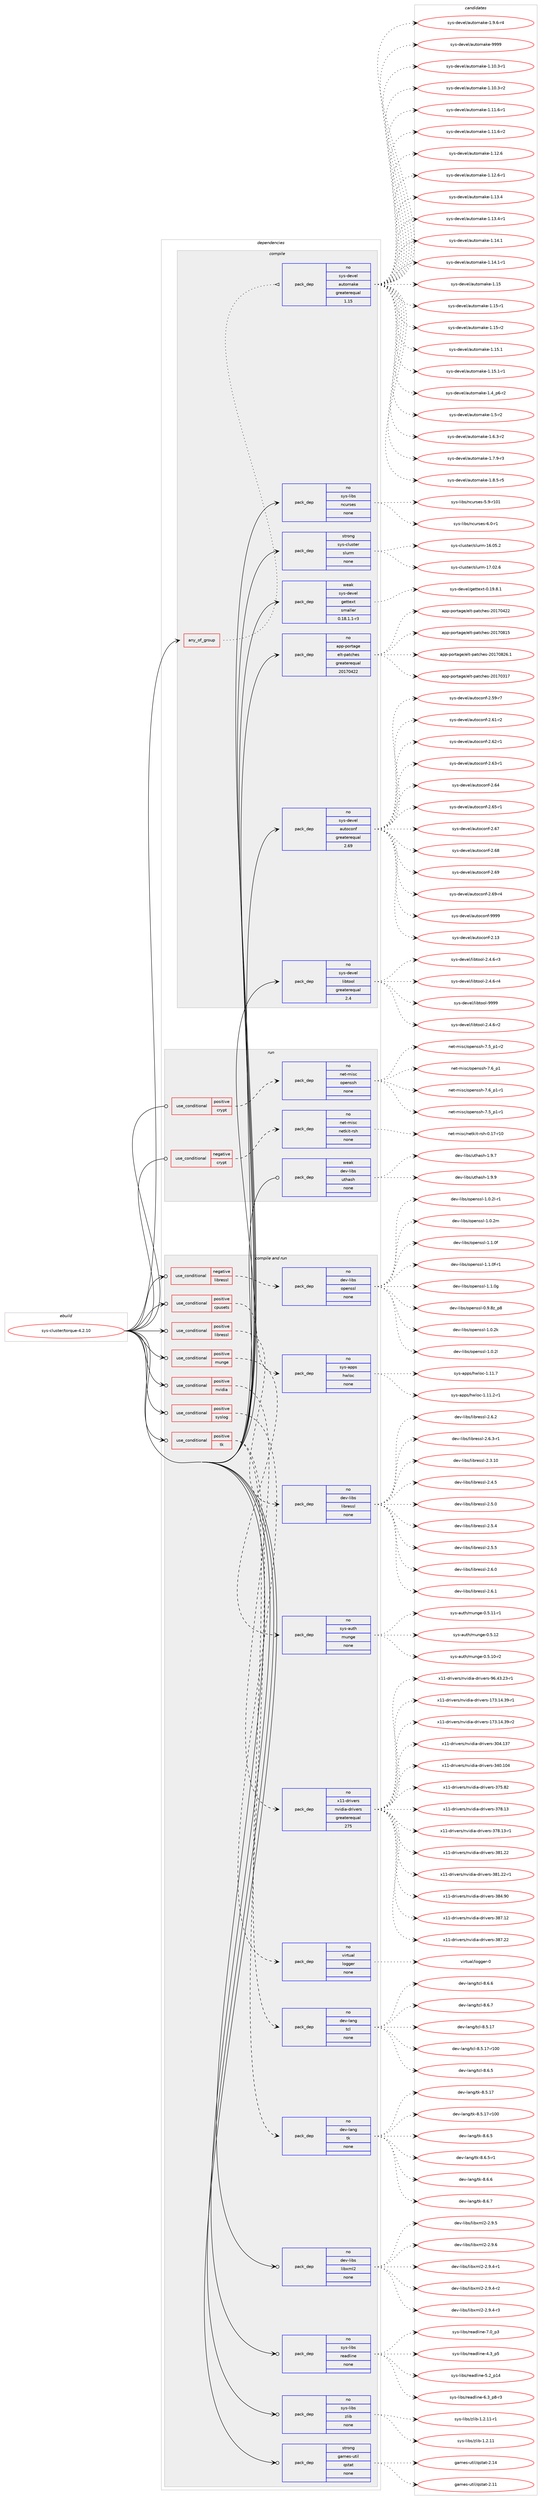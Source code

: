 digraph prolog {

# *************
# Graph options
# *************

newrank=true;
concentrate=true;
compound=true;
graph [rankdir=LR,fontname=Helvetica,fontsize=10,ranksep=1.5];#, ranksep=2.5, nodesep=0.2];
edge  [arrowhead=vee];
node  [fontname=Helvetica,fontsize=10];

# **********
# The ebuild
# **********

subgraph cluster_leftcol {
color=gray;
rank=same;
label=<<i>ebuild</i>>;
id [label="sys-cluster/torque-4.2.10", color=red, width=4, href="../sys-cluster/torque-4.2.10.svg"];
}

# ****************
# The dependencies
# ****************

subgraph cluster_midcol {
color=gray;
label=<<i>dependencies</i>>;
subgraph cluster_compile {
fillcolor="#eeeeee";
style=filled;
label=<<i>compile</i>>;
subgraph any8139 {
dependency482731 [label=<<TABLE BORDER="0" CELLBORDER="1" CELLSPACING="0" CELLPADDING="4"><TR><TD CELLPADDING="10">any_of_group</TD></TR></TABLE>>, shape=none, color=red];subgraph pack358563 {
dependency482732 [label=<<TABLE BORDER="0" CELLBORDER="1" CELLSPACING="0" CELLPADDING="4" WIDTH="220"><TR><TD ROWSPAN="6" CELLPADDING="30">pack_dep</TD></TR><TR><TD WIDTH="110">no</TD></TR><TR><TD>sys-devel</TD></TR><TR><TD>automake</TD></TR><TR><TD>greaterequal</TD></TR><TR><TD>1.15</TD></TR></TABLE>>, shape=none, color=blue];
}
dependency482731:e -> dependency482732:w [weight=20,style="dotted",arrowhead="oinv"];
}
id:e -> dependency482731:w [weight=20,style="solid",arrowhead="vee"];
subgraph pack358564 {
dependency482733 [label=<<TABLE BORDER="0" CELLBORDER="1" CELLSPACING="0" CELLPADDING="4" WIDTH="220"><TR><TD ROWSPAN="6" CELLPADDING="30">pack_dep</TD></TR><TR><TD WIDTH="110">no</TD></TR><TR><TD>app-portage</TD></TR><TR><TD>elt-patches</TD></TR><TR><TD>greaterequal</TD></TR><TR><TD>20170422</TD></TR></TABLE>>, shape=none, color=blue];
}
id:e -> dependency482733:w [weight=20,style="solid",arrowhead="vee"];
subgraph pack358565 {
dependency482734 [label=<<TABLE BORDER="0" CELLBORDER="1" CELLSPACING="0" CELLPADDING="4" WIDTH="220"><TR><TD ROWSPAN="6" CELLPADDING="30">pack_dep</TD></TR><TR><TD WIDTH="110">no</TD></TR><TR><TD>sys-devel</TD></TR><TR><TD>autoconf</TD></TR><TR><TD>greaterequal</TD></TR><TR><TD>2.69</TD></TR></TABLE>>, shape=none, color=blue];
}
id:e -> dependency482734:w [weight=20,style="solid",arrowhead="vee"];
subgraph pack358566 {
dependency482735 [label=<<TABLE BORDER="0" CELLBORDER="1" CELLSPACING="0" CELLPADDING="4" WIDTH="220"><TR><TD ROWSPAN="6" CELLPADDING="30">pack_dep</TD></TR><TR><TD WIDTH="110">no</TD></TR><TR><TD>sys-devel</TD></TR><TR><TD>libtool</TD></TR><TR><TD>greaterequal</TD></TR><TR><TD>2.4</TD></TR></TABLE>>, shape=none, color=blue];
}
id:e -> dependency482735:w [weight=20,style="solid",arrowhead="vee"];
subgraph pack358567 {
dependency482736 [label=<<TABLE BORDER="0" CELLBORDER="1" CELLSPACING="0" CELLPADDING="4" WIDTH="220"><TR><TD ROWSPAN="6" CELLPADDING="30">pack_dep</TD></TR><TR><TD WIDTH="110">no</TD></TR><TR><TD>sys-libs</TD></TR><TR><TD>ncurses</TD></TR><TR><TD>none</TD></TR><TR><TD></TD></TR></TABLE>>, shape=none, color=blue];
}
id:e -> dependency482736:w [weight=20,style="solid",arrowhead="vee"];
subgraph pack358568 {
dependency482737 [label=<<TABLE BORDER="0" CELLBORDER="1" CELLSPACING="0" CELLPADDING="4" WIDTH="220"><TR><TD ROWSPAN="6" CELLPADDING="30">pack_dep</TD></TR><TR><TD WIDTH="110">strong</TD></TR><TR><TD>sys-cluster</TD></TR><TR><TD>slurm</TD></TR><TR><TD>none</TD></TR><TR><TD></TD></TR></TABLE>>, shape=none, color=blue];
}
id:e -> dependency482737:w [weight=20,style="solid",arrowhead="vee"];
subgraph pack358569 {
dependency482738 [label=<<TABLE BORDER="0" CELLBORDER="1" CELLSPACING="0" CELLPADDING="4" WIDTH="220"><TR><TD ROWSPAN="6" CELLPADDING="30">pack_dep</TD></TR><TR><TD WIDTH="110">weak</TD></TR><TR><TD>sys-devel</TD></TR><TR><TD>gettext</TD></TR><TR><TD>smaller</TD></TR><TR><TD>0.18.1.1-r3</TD></TR></TABLE>>, shape=none, color=blue];
}
id:e -> dependency482738:w [weight=20,style="solid",arrowhead="vee"];
}
subgraph cluster_compileandrun {
fillcolor="#eeeeee";
style=filled;
label=<<i>compile and run</i>>;
subgraph cond115745 {
dependency482739 [label=<<TABLE BORDER="0" CELLBORDER="1" CELLSPACING="0" CELLPADDING="4"><TR><TD ROWSPAN="3" CELLPADDING="10">use_conditional</TD></TR><TR><TD>negative</TD></TR><TR><TD>libressl</TD></TR></TABLE>>, shape=none, color=red];
subgraph pack358570 {
dependency482740 [label=<<TABLE BORDER="0" CELLBORDER="1" CELLSPACING="0" CELLPADDING="4" WIDTH="220"><TR><TD ROWSPAN="6" CELLPADDING="30">pack_dep</TD></TR><TR><TD WIDTH="110">no</TD></TR><TR><TD>dev-libs</TD></TR><TR><TD>openssl</TD></TR><TR><TD>none</TD></TR><TR><TD></TD></TR></TABLE>>, shape=none, color=blue];
}
dependency482739:e -> dependency482740:w [weight=20,style="dashed",arrowhead="vee"];
}
id:e -> dependency482739:w [weight=20,style="solid",arrowhead="odotvee"];
subgraph cond115746 {
dependency482741 [label=<<TABLE BORDER="0" CELLBORDER="1" CELLSPACING="0" CELLPADDING="4"><TR><TD ROWSPAN="3" CELLPADDING="10">use_conditional</TD></TR><TR><TD>positive</TD></TR><TR><TD>cpusets</TD></TR></TABLE>>, shape=none, color=red];
subgraph pack358571 {
dependency482742 [label=<<TABLE BORDER="0" CELLBORDER="1" CELLSPACING="0" CELLPADDING="4" WIDTH="220"><TR><TD ROWSPAN="6" CELLPADDING="30">pack_dep</TD></TR><TR><TD WIDTH="110">no</TD></TR><TR><TD>sys-apps</TD></TR><TR><TD>hwloc</TD></TR><TR><TD>none</TD></TR><TR><TD></TD></TR></TABLE>>, shape=none, color=blue];
}
dependency482741:e -> dependency482742:w [weight=20,style="dashed",arrowhead="vee"];
}
id:e -> dependency482741:w [weight=20,style="solid",arrowhead="odotvee"];
subgraph cond115747 {
dependency482743 [label=<<TABLE BORDER="0" CELLBORDER="1" CELLSPACING="0" CELLPADDING="4"><TR><TD ROWSPAN="3" CELLPADDING="10">use_conditional</TD></TR><TR><TD>positive</TD></TR><TR><TD>libressl</TD></TR></TABLE>>, shape=none, color=red];
subgraph pack358572 {
dependency482744 [label=<<TABLE BORDER="0" CELLBORDER="1" CELLSPACING="0" CELLPADDING="4" WIDTH="220"><TR><TD ROWSPAN="6" CELLPADDING="30">pack_dep</TD></TR><TR><TD WIDTH="110">no</TD></TR><TR><TD>dev-libs</TD></TR><TR><TD>libressl</TD></TR><TR><TD>none</TD></TR><TR><TD></TD></TR></TABLE>>, shape=none, color=blue];
}
dependency482743:e -> dependency482744:w [weight=20,style="dashed",arrowhead="vee"];
}
id:e -> dependency482743:w [weight=20,style="solid",arrowhead="odotvee"];
subgraph cond115748 {
dependency482745 [label=<<TABLE BORDER="0" CELLBORDER="1" CELLSPACING="0" CELLPADDING="4"><TR><TD ROWSPAN="3" CELLPADDING="10">use_conditional</TD></TR><TR><TD>positive</TD></TR><TR><TD>munge</TD></TR></TABLE>>, shape=none, color=red];
subgraph pack358573 {
dependency482746 [label=<<TABLE BORDER="0" CELLBORDER="1" CELLSPACING="0" CELLPADDING="4" WIDTH="220"><TR><TD ROWSPAN="6" CELLPADDING="30">pack_dep</TD></TR><TR><TD WIDTH="110">no</TD></TR><TR><TD>sys-auth</TD></TR><TR><TD>munge</TD></TR><TR><TD>none</TD></TR><TR><TD></TD></TR></TABLE>>, shape=none, color=blue];
}
dependency482745:e -> dependency482746:w [weight=20,style="dashed",arrowhead="vee"];
}
id:e -> dependency482745:w [weight=20,style="solid",arrowhead="odotvee"];
subgraph cond115749 {
dependency482747 [label=<<TABLE BORDER="0" CELLBORDER="1" CELLSPACING="0" CELLPADDING="4"><TR><TD ROWSPAN="3" CELLPADDING="10">use_conditional</TD></TR><TR><TD>positive</TD></TR><TR><TD>nvidia</TD></TR></TABLE>>, shape=none, color=red];
subgraph pack358574 {
dependency482748 [label=<<TABLE BORDER="0" CELLBORDER="1" CELLSPACING="0" CELLPADDING="4" WIDTH="220"><TR><TD ROWSPAN="6" CELLPADDING="30">pack_dep</TD></TR><TR><TD WIDTH="110">no</TD></TR><TR><TD>x11-drivers</TD></TR><TR><TD>nvidia-drivers</TD></TR><TR><TD>greaterequal</TD></TR><TR><TD>275</TD></TR></TABLE>>, shape=none, color=blue];
}
dependency482747:e -> dependency482748:w [weight=20,style="dashed",arrowhead="vee"];
}
id:e -> dependency482747:w [weight=20,style="solid",arrowhead="odotvee"];
subgraph cond115750 {
dependency482749 [label=<<TABLE BORDER="0" CELLBORDER="1" CELLSPACING="0" CELLPADDING="4"><TR><TD ROWSPAN="3" CELLPADDING="10">use_conditional</TD></TR><TR><TD>positive</TD></TR><TR><TD>syslog</TD></TR></TABLE>>, shape=none, color=red];
subgraph pack358575 {
dependency482750 [label=<<TABLE BORDER="0" CELLBORDER="1" CELLSPACING="0" CELLPADDING="4" WIDTH="220"><TR><TD ROWSPAN="6" CELLPADDING="30">pack_dep</TD></TR><TR><TD WIDTH="110">no</TD></TR><TR><TD>virtual</TD></TR><TR><TD>logger</TD></TR><TR><TD>none</TD></TR><TR><TD></TD></TR></TABLE>>, shape=none, color=blue];
}
dependency482749:e -> dependency482750:w [weight=20,style="dashed",arrowhead="vee"];
}
id:e -> dependency482749:w [weight=20,style="solid",arrowhead="odotvee"];
subgraph cond115751 {
dependency482751 [label=<<TABLE BORDER="0" CELLBORDER="1" CELLSPACING="0" CELLPADDING="4"><TR><TD ROWSPAN="3" CELLPADDING="10">use_conditional</TD></TR><TR><TD>positive</TD></TR><TR><TD>tk</TD></TR></TABLE>>, shape=none, color=red];
subgraph pack358576 {
dependency482752 [label=<<TABLE BORDER="0" CELLBORDER="1" CELLSPACING="0" CELLPADDING="4" WIDTH="220"><TR><TD ROWSPAN="6" CELLPADDING="30">pack_dep</TD></TR><TR><TD WIDTH="110">no</TD></TR><TR><TD>dev-lang</TD></TR><TR><TD>tk</TD></TR><TR><TD>none</TD></TR><TR><TD></TD></TR></TABLE>>, shape=none, color=blue];
}
dependency482751:e -> dependency482752:w [weight=20,style="dashed",arrowhead="vee"];
subgraph pack358577 {
dependency482753 [label=<<TABLE BORDER="0" CELLBORDER="1" CELLSPACING="0" CELLPADDING="4" WIDTH="220"><TR><TD ROWSPAN="6" CELLPADDING="30">pack_dep</TD></TR><TR><TD WIDTH="110">no</TD></TR><TR><TD>dev-lang</TD></TR><TR><TD>tcl</TD></TR><TR><TD>none</TD></TR><TR><TD></TD></TR></TABLE>>, shape=none, color=blue];
}
dependency482751:e -> dependency482753:w [weight=20,style="dashed",arrowhead="vee"];
}
id:e -> dependency482751:w [weight=20,style="solid",arrowhead="odotvee"];
subgraph pack358578 {
dependency482754 [label=<<TABLE BORDER="0" CELLBORDER="1" CELLSPACING="0" CELLPADDING="4" WIDTH="220"><TR><TD ROWSPAN="6" CELLPADDING="30">pack_dep</TD></TR><TR><TD WIDTH="110">no</TD></TR><TR><TD>dev-libs</TD></TR><TR><TD>libxml2</TD></TR><TR><TD>none</TD></TR><TR><TD></TD></TR></TABLE>>, shape=none, color=blue];
}
id:e -> dependency482754:w [weight=20,style="solid",arrowhead="odotvee"];
subgraph pack358579 {
dependency482755 [label=<<TABLE BORDER="0" CELLBORDER="1" CELLSPACING="0" CELLPADDING="4" WIDTH="220"><TR><TD ROWSPAN="6" CELLPADDING="30">pack_dep</TD></TR><TR><TD WIDTH="110">no</TD></TR><TR><TD>sys-libs</TD></TR><TR><TD>readline</TD></TR><TR><TD>none</TD></TR><TR><TD></TD></TR></TABLE>>, shape=none, color=blue];
}
id:e -> dependency482755:w [weight=20,style="solid",arrowhead="odotvee"];
subgraph pack358580 {
dependency482756 [label=<<TABLE BORDER="0" CELLBORDER="1" CELLSPACING="0" CELLPADDING="4" WIDTH="220"><TR><TD ROWSPAN="6" CELLPADDING="30">pack_dep</TD></TR><TR><TD WIDTH="110">no</TD></TR><TR><TD>sys-libs</TD></TR><TR><TD>zlib</TD></TR><TR><TD>none</TD></TR><TR><TD></TD></TR></TABLE>>, shape=none, color=blue];
}
id:e -> dependency482756:w [weight=20,style="solid",arrowhead="odotvee"];
subgraph pack358581 {
dependency482757 [label=<<TABLE BORDER="0" CELLBORDER="1" CELLSPACING="0" CELLPADDING="4" WIDTH="220"><TR><TD ROWSPAN="6" CELLPADDING="30">pack_dep</TD></TR><TR><TD WIDTH="110">strong</TD></TR><TR><TD>games-util</TD></TR><TR><TD>qstat</TD></TR><TR><TD>none</TD></TR><TR><TD></TD></TR></TABLE>>, shape=none, color=blue];
}
id:e -> dependency482757:w [weight=20,style="solid",arrowhead="odotvee"];
}
subgraph cluster_run {
fillcolor="#eeeeee";
style=filled;
label=<<i>run</i>>;
subgraph cond115752 {
dependency482758 [label=<<TABLE BORDER="0" CELLBORDER="1" CELLSPACING="0" CELLPADDING="4"><TR><TD ROWSPAN="3" CELLPADDING="10">use_conditional</TD></TR><TR><TD>negative</TD></TR><TR><TD>crypt</TD></TR></TABLE>>, shape=none, color=red];
subgraph pack358582 {
dependency482759 [label=<<TABLE BORDER="0" CELLBORDER="1" CELLSPACING="0" CELLPADDING="4" WIDTH="220"><TR><TD ROWSPAN="6" CELLPADDING="30">pack_dep</TD></TR><TR><TD WIDTH="110">no</TD></TR><TR><TD>net-misc</TD></TR><TR><TD>netkit-rsh</TD></TR><TR><TD>none</TD></TR><TR><TD></TD></TR></TABLE>>, shape=none, color=blue];
}
dependency482758:e -> dependency482759:w [weight=20,style="dashed",arrowhead="vee"];
}
id:e -> dependency482758:w [weight=20,style="solid",arrowhead="odot"];
subgraph cond115753 {
dependency482760 [label=<<TABLE BORDER="0" CELLBORDER="1" CELLSPACING="0" CELLPADDING="4"><TR><TD ROWSPAN="3" CELLPADDING="10">use_conditional</TD></TR><TR><TD>positive</TD></TR><TR><TD>crypt</TD></TR></TABLE>>, shape=none, color=red];
subgraph pack358583 {
dependency482761 [label=<<TABLE BORDER="0" CELLBORDER="1" CELLSPACING="0" CELLPADDING="4" WIDTH="220"><TR><TD ROWSPAN="6" CELLPADDING="30">pack_dep</TD></TR><TR><TD WIDTH="110">no</TD></TR><TR><TD>net-misc</TD></TR><TR><TD>openssh</TD></TR><TR><TD>none</TD></TR><TR><TD></TD></TR></TABLE>>, shape=none, color=blue];
}
dependency482760:e -> dependency482761:w [weight=20,style="dashed",arrowhead="vee"];
}
id:e -> dependency482760:w [weight=20,style="solid",arrowhead="odot"];
subgraph pack358584 {
dependency482762 [label=<<TABLE BORDER="0" CELLBORDER="1" CELLSPACING="0" CELLPADDING="4" WIDTH="220"><TR><TD ROWSPAN="6" CELLPADDING="30">pack_dep</TD></TR><TR><TD WIDTH="110">weak</TD></TR><TR><TD>dev-libs</TD></TR><TR><TD>uthash</TD></TR><TR><TD>none</TD></TR><TR><TD></TD></TR></TABLE>>, shape=none, color=blue];
}
id:e -> dependency482762:w [weight=20,style="solid",arrowhead="odot"];
}
}

# **************
# The candidates
# **************

subgraph cluster_choices {
rank=same;
color=gray;
label=<<i>candidates</i>>;

subgraph choice358563 {
color=black;
nodesep=1;
choice11512111545100101118101108479711711611110997107101454946494846514511449 [label="sys-devel/automake-1.10.3-r1", color=red, width=4,href="../sys-devel/automake-1.10.3-r1.svg"];
choice11512111545100101118101108479711711611110997107101454946494846514511450 [label="sys-devel/automake-1.10.3-r2", color=red, width=4,href="../sys-devel/automake-1.10.3-r2.svg"];
choice11512111545100101118101108479711711611110997107101454946494946544511449 [label="sys-devel/automake-1.11.6-r1", color=red, width=4,href="../sys-devel/automake-1.11.6-r1.svg"];
choice11512111545100101118101108479711711611110997107101454946494946544511450 [label="sys-devel/automake-1.11.6-r2", color=red, width=4,href="../sys-devel/automake-1.11.6-r2.svg"];
choice1151211154510010111810110847971171161111099710710145494649504654 [label="sys-devel/automake-1.12.6", color=red, width=4,href="../sys-devel/automake-1.12.6.svg"];
choice11512111545100101118101108479711711611110997107101454946495046544511449 [label="sys-devel/automake-1.12.6-r1", color=red, width=4,href="../sys-devel/automake-1.12.6-r1.svg"];
choice1151211154510010111810110847971171161111099710710145494649514652 [label="sys-devel/automake-1.13.4", color=red, width=4,href="../sys-devel/automake-1.13.4.svg"];
choice11512111545100101118101108479711711611110997107101454946495146524511449 [label="sys-devel/automake-1.13.4-r1", color=red, width=4,href="../sys-devel/automake-1.13.4-r1.svg"];
choice1151211154510010111810110847971171161111099710710145494649524649 [label="sys-devel/automake-1.14.1", color=red, width=4,href="../sys-devel/automake-1.14.1.svg"];
choice11512111545100101118101108479711711611110997107101454946495246494511449 [label="sys-devel/automake-1.14.1-r1", color=red, width=4,href="../sys-devel/automake-1.14.1-r1.svg"];
choice115121115451001011181011084797117116111109971071014549464953 [label="sys-devel/automake-1.15", color=red, width=4,href="../sys-devel/automake-1.15.svg"];
choice1151211154510010111810110847971171161111099710710145494649534511449 [label="sys-devel/automake-1.15-r1", color=red, width=4,href="../sys-devel/automake-1.15-r1.svg"];
choice1151211154510010111810110847971171161111099710710145494649534511450 [label="sys-devel/automake-1.15-r2", color=red, width=4,href="../sys-devel/automake-1.15-r2.svg"];
choice1151211154510010111810110847971171161111099710710145494649534649 [label="sys-devel/automake-1.15.1", color=red, width=4,href="../sys-devel/automake-1.15.1.svg"];
choice11512111545100101118101108479711711611110997107101454946495346494511449 [label="sys-devel/automake-1.15.1-r1", color=red, width=4,href="../sys-devel/automake-1.15.1-r1.svg"];
choice115121115451001011181011084797117116111109971071014549465295112544511450 [label="sys-devel/automake-1.4_p6-r2", color=red, width=4,href="../sys-devel/automake-1.4_p6-r2.svg"];
choice11512111545100101118101108479711711611110997107101454946534511450 [label="sys-devel/automake-1.5-r2", color=red, width=4,href="../sys-devel/automake-1.5-r2.svg"];
choice115121115451001011181011084797117116111109971071014549465446514511450 [label="sys-devel/automake-1.6.3-r2", color=red, width=4,href="../sys-devel/automake-1.6.3-r2.svg"];
choice115121115451001011181011084797117116111109971071014549465546574511451 [label="sys-devel/automake-1.7.9-r3", color=red, width=4,href="../sys-devel/automake-1.7.9-r3.svg"];
choice115121115451001011181011084797117116111109971071014549465646534511453 [label="sys-devel/automake-1.8.5-r5", color=red, width=4,href="../sys-devel/automake-1.8.5-r5.svg"];
choice115121115451001011181011084797117116111109971071014549465746544511452 [label="sys-devel/automake-1.9.6-r4", color=red, width=4,href="../sys-devel/automake-1.9.6-r4.svg"];
choice115121115451001011181011084797117116111109971071014557575757 [label="sys-devel/automake-9999", color=red, width=4,href="../sys-devel/automake-9999.svg"];
dependency482732:e -> choice11512111545100101118101108479711711611110997107101454946494846514511449:w [style=dotted,weight="100"];
dependency482732:e -> choice11512111545100101118101108479711711611110997107101454946494846514511450:w [style=dotted,weight="100"];
dependency482732:e -> choice11512111545100101118101108479711711611110997107101454946494946544511449:w [style=dotted,weight="100"];
dependency482732:e -> choice11512111545100101118101108479711711611110997107101454946494946544511450:w [style=dotted,weight="100"];
dependency482732:e -> choice1151211154510010111810110847971171161111099710710145494649504654:w [style=dotted,weight="100"];
dependency482732:e -> choice11512111545100101118101108479711711611110997107101454946495046544511449:w [style=dotted,weight="100"];
dependency482732:e -> choice1151211154510010111810110847971171161111099710710145494649514652:w [style=dotted,weight="100"];
dependency482732:e -> choice11512111545100101118101108479711711611110997107101454946495146524511449:w [style=dotted,weight="100"];
dependency482732:e -> choice1151211154510010111810110847971171161111099710710145494649524649:w [style=dotted,weight="100"];
dependency482732:e -> choice11512111545100101118101108479711711611110997107101454946495246494511449:w [style=dotted,weight="100"];
dependency482732:e -> choice115121115451001011181011084797117116111109971071014549464953:w [style=dotted,weight="100"];
dependency482732:e -> choice1151211154510010111810110847971171161111099710710145494649534511449:w [style=dotted,weight="100"];
dependency482732:e -> choice1151211154510010111810110847971171161111099710710145494649534511450:w [style=dotted,weight="100"];
dependency482732:e -> choice1151211154510010111810110847971171161111099710710145494649534649:w [style=dotted,weight="100"];
dependency482732:e -> choice11512111545100101118101108479711711611110997107101454946495346494511449:w [style=dotted,weight="100"];
dependency482732:e -> choice115121115451001011181011084797117116111109971071014549465295112544511450:w [style=dotted,weight="100"];
dependency482732:e -> choice11512111545100101118101108479711711611110997107101454946534511450:w [style=dotted,weight="100"];
dependency482732:e -> choice115121115451001011181011084797117116111109971071014549465446514511450:w [style=dotted,weight="100"];
dependency482732:e -> choice115121115451001011181011084797117116111109971071014549465546574511451:w [style=dotted,weight="100"];
dependency482732:e -> choice115121115451001011181011084797117116111109971071014549465646534511453:w [style=dotted,weight="100"];
dependency482732:e -> choice115121115451001011181011084797117116111109971071014549465746544511452:w [style=dotted,weight="100"];
dependency482732:e -> choice115121115451001011181011084797117116111109971071014557575757:w [style=dotted,weight="100"];
}
subgraph choice358564 {
color=black;
nodesep=1;
choice97112112451121111141169710310147101108116451129711699104101115455048495548514955 [label="app-portage/elt-patches-20170317", color=red, width=4,href="../app-portage/elt-patches-20170317.svg"];
choice97112112451121111141169710310147101108116451129711699104101115455048495548525050 [label="app-portage/elt-patches-20170422", color=red, width=4,href="../app-portage/elt-patches-20170422.svg"];
choice97112112451121111141169710310147101108116451129711699104101115455048495548564953 [label="app-portage/elt-patches-20170815", color=red, width=4,href="../app-portage/elt-patches-20170815.svg"];
choice971121124511211111411697103101471011081164511297116991041011154550484955485650544649 [label="app-portage/elt-patches-20170826.1", color=red, width=4,href="../app-portage/elt-patches-20170826.1.svg"];
dependency482733:e -> choice97112112451121111141169710310147101108116451129711699104101115455048495548514955:w [style=dotted,weight="100"];
dependency482733:e -> choice97112112451121111141169710310147101108116451129711699104101115455048495548525050:w [style=dotted,weight="100"];
dependency482733:e -> choice97112112451121111141169710310147101108116451129711699104101115455048495548564953:w [style=dotted,weight="100"];
dependency482733:e -> choice971121124511211111411697103101471011081164511297116991041011154550484955485650544649:w [style=dotted,weight="100"];
}
subgraph choice358565 {
color=black;
nodesep=1;
choice115121115451001011181011084797117116111991111101024550464951 [label="sys-devel/autoconf-2.13", color=red, width=4,href="../sys-devel/autoconf-2.13.svg"];
choice1151211154510010111810110847971171161119911111010245504653574511455 [label="sys-devel/autoconf-2.59-r7", color=red, width=4,href="../sys-devel/autoconf-2.59-r7.svg"];
choice1151211154510010111810110847971171161119911111010245504654494511450 [label="sys-devel/autoconf-2.61-r2", color=red, width=4,href="../sys-devel/autoconf-2.61-r2.svg"];
choice1151211154510010111810110847971171161119911111010245504654504511449 [label="sys-devel/autoconf-2.62-r1", color=red, width=4,href="../sys-devel/autoconf-2.62-r1.svg"];
choice1151211154510010111810110847971171161119911111010245504654514511449 [label="sys-devel/autoconf-2.63-r1", color=red, width=4,href="../sys-devel/autoconf-2.63-r1.svg"];
choice115121115451001011181011084797117116111991111101024550465452 [label="sys-devel/autoconf-2.64", color=red, width=4,href="../sys-devel/autoconf-2.64.svg"];
choice1151211154510010111810110847971171161119911111010245504654534511449 [label="sys-devel/autoconf-2.65-r1", color=red, width=4,href="../sys-devel/autoconf-2.65-r1.svg"];
choice115121115451001011181011084797117116111991111101024550465455 [label="sys-devel/autoconf-2.67", color=red, width=4,href="../sys-devel/autoconf-2.67.svg"];
choice115121115451001011181011084797117116111991111101024550465456 [label="sys-devel/autoconf-2.68", color=red, width=4,href="../sys-devel/autoconf-2.68.svg"];
choice115121115451001011181011084797117116111991111101024550465457 [label="sys-devel/autoconf-2.69", color=red, width=4,href="../sys-devel/autoconf-2.69.svg"];
choice1151211154510010111810110847971171161119911111010245504654574511452 [label="sys-devel/autoconf-2.69-r4", color=red, width=4,href="../sys-devel/autoconf-2.69-r4.svg"];
choice115121115451001011181011084797117116111991111101024557575757 [label="sys-devel/autoconf-9999", color=red, width=4,href="../sys-devel/autoconf-9999.svg"];
dependency482734:e -> choice115121115451001011181011084797117116111991111101024550464951:w [style=dotted,weight="100"];
dependency482734:e -> choice1151211154510010111810110847971171161119911111010245504653574511455:w [style=dotted,weight="100"];
dependency482734:e -> choice1151211154510010111810110847971171161119911111010245504654494511450:w [style=dotted,weight="100"];
dependency482734:e -> choice1151211154510010111810110847971171161119911111010245504654504511449:w [style=dotted,weight="100"];
dependency482734:e -> choice1151211154510010111810110847971171161119911111010245504654514511449:w [style=dotted,weight="100"];
dependency482734:e -> choice115121115451001011181011084797117116111991111101024550465452:w [style=dotted,weight="100"];
dependency482734:e -> choice1151211154510010111810110847971171161119911111010245504654534511449:w [style=dotted,weight="100"];
dependency482734:e -> choice115121115451001011181011084797117116111991111101024550465455:w [style=dotted,weight="100"];
dependency482734:e -> choice115121115451001011181011084797117116111991111101024550465456:w [style=dotted,weight="100"];
dependency482734:e -> choice115121115451001011181011084797117116111991111101024550465457:w [style=dotted,weight="100"];
dependency482734:e -> choice1151211154510010111810110847971171161119911111010245504654574511452:w [style=dotted,weight="100"];
dependency482734:e -> choice115121115451001011181011084797117116111991111101024557575757:w [style=dotted,weight="100"];
}
subgraph choice358566 {
color=black;
nodesep=1;
choice1151211154510010111810110847108105981161111111084550465246544511450 [label="sys-devel/libtool-2.4.6-r2", color=red, width=4,href="../sys-devel/libtool-2.4.6-r2.svg"];
choice1151211154510010111810110847108105981161111111084550465246544511451 [label="sys-devel/libtool-2.4.6-r3", color=red, width=4,href="../sys-devel/libtool-2.4.6-r3.svg"];
choice1151211154510010111810110847108105981161111111084550465246544511452 [label="sys-devel/libtool-2.4.6-r4", color=red, width=4,href="../sys-devel/libtool-2.4.6-r4.svg"];
choice1151211154510010111810110847108105981161111111084557575757 [label="sys-devel/libtool-9999", color=red, width=4,href="../sys-devel/libtool-9999.svg"];
dependency482735:e -> choice1151211154510010111810110847108105981161111111084550465246544511450:w [style=dotted,weight="100"];
dependency482735:e -> choice1151211154510010111810110847108105981161111111084550465246544511451:w [style=dotted,weight="100"];
dependency482735:e -> choice1151211154510010111810110847108105981161111111084550465246544511452:w [style=dotted,weight="100"];
dependency482735:e -> choice1151211154510010111810110847108105981161111111084557575757:w [style=dotted,weight="100"];
}
subgraph choice358567 {
color=black;
nodesep=1;
choice115121115451081059811547110991171141151011154553465745114494849 [label="sys-libs/ncurses-5.9-r101", color=red, width=4,href="../sys-libs/ncurses-5.9-r101.svg"];
choice11512111545108105981154711099117114115101115455446484511449 [label="sys-libs/ncurses-6.0-r1", color=red, width=4,href="../sys-libs/ncurses-6.0-r1.svg"];
dependency482736:e -> choice115121115451081059811547110991171141151011154553465745114494849:w [style=dotted,weight="100"];
dependency482736:e -> choice11512111545108105981154711099117114115101115455446484511449:w [style=dotted,weight="100"];
}
subgraph choice358568 {
color=black;
nodesep=1;
choice1151211154599108117115116101114471151081171141094549544648534650 [label="sys-cluster/slurm-16.05.2", color=red, width=4,href="../sys-cluster/slurm-16.05.2.svg"];
choice1151211154599108117115116101114471151081171141094549554648504654 [label="sys-cluster/slurm-17.02.6", color=red, width=4,href="../sys-cluster/slurm-17.02.6.svg"];
dependency482737:e -> choice1151211154599108117115116101114471151081171141094549544648534650:w [style=dotted,weight="100"];
dependency482737:e -> choice1151211154599108117115116101114471151081171141094549554648504654:w [style=dotted,weight="100"];
}
subgraph choice358569 {
color=black;
nodesep=1;
choice1151211154510010111810110847103101116116101120116454846495746564649 [label="sys-devel/gettext-0.19.8.1", color=red, width=4,href="../sys-devel/gettext-0.19.8.1.svg"];
dependency482738:e -> choice1151211154510010111810110847103101116116101120116454846495746564649:w [style=dotted,weight="100"];
}
subgraph choice358570 {
color=black;
nodesep=1;
choice1001011184510810598115471111121011101151151084548465746561229511256 [label="dev-libs/openssl-0.9.8z_p8", color=red, width=4,href="../dev-libs/openssl-0.9.8z_p8.svg"];
choice100101118451081059811547111112101110115115108454946484650107 [label="dev-libs/openssl-1.0.2k", color=red, width=4,href="../dev-libs/openssl-1.0.2k.svg"];
choice100101118451081059811547111112101110115115108454946484650108 [label="dev-libs/openssl-1.0.2l", color=red, width=4,href="../dev-libs/openssl-1.0.2l.svg"];
choice1001011184510810598115471111121011101151151084549464846501084511449 [label="dev-libs/openssl-1.0.2l-r1", color=red, width=4,href="../dev-libs/openssl-1.0.2l-r1.svg"];
choice100101118451081059811547111112101110115115108454946484650109 [label="dev-libs/openssl-1.0.2m", color=red, width=4,href="../dev-libs/openssl-1.0.2m.svg"];
choice100101118451081059811547111112101110115115108454946494648102 [label="dev-libs/openssl-1.1.0f", color=red, width=4,href="../dev-libs/openssl-1.1.0f.svg"];
choice1001011184510810598115471111121011101151151084549464946481024511449 [label="dev-libs/openssl-1.1.0f-r1", color=red, width=4,href="../dev-libs/openssl-1.1.0f-r1.svg"];
choice100101118451081059811547111112101110115115108454946494648103 [label="dev-libs/openssl-1.1.0g", color=red, width=4,href="../dev-libs/openssl-1.1.0g.svg"];
dependency482740:e -> choice1001011184510810598115471111121011101151151084548465746561229511256:w [style=dotted,weight="100"];
dependency482740:e -> choice100101118451081059811547111112101110115115108454946484650107:w [style=dotted,weight="100"];
dependency482740:e -> choice100101118451081059811547111112101110115115108454946484650108:w [style=dotted,weight="100"];
dependency482740:e -> choice1001011184510810598115471111121011101151151084549464846501084511449:w [style=dotted,weight="100"];
dependency482740:e -> choice100101118451081059811547111112101110115115108454946484650109:w [style=dotted,weight="100"];
dependency482740:e -> choice100101118451081059811547111112101110115115108454946494648102:w [style=dotted,weight="100"];
dependency482740:e -> choice1001011184510810598115471111121011101151151084549464946481024511449:w [style=dotted,weight="100"];
dependency482740:e -> choice100101118451081059811547111112101110115115108454946494648103:w [style=dotted,weight="100"];
}
subgraph choice358571 {
color=black;
nodesep=1;
choice11512111545971121121154710411910811199454946494946504511449 [label="sys-apps/hwloc-1.11.2-r1", color=red, width=4,href="../sys-apps/hwloc-1.11.2-r1.svg"];
choice1151211154597112112115471041191081119945494649494655 [label="sys-apps/hwloc-1.11.7", color=red, width=4,href="../sys-apps/hwloc-1.11.7.svg"];
dependency482742:e -> choice11512111545971121121154710411910811199454946494946504511449:w [style=dotted,weight="100"];
dependency482742:e -> choice1151211154597112112115471041191081119945494649494655:w [style=dotted,weight="100"];
}
subgraph choice358572 {
color=black;
nodesep=1;
choice1001011184510810598115471081059811410111511510845504651464948 [label="dev-libs/libressl-2.3.10", color=red, width=4,href="../dev-libs/libressl-2.3.10.svg"];
choice10010111845108105981154710810598114101115115108455046524653 [label="dev-libs/libressl-2.4.5", color=red, width=4,href="../dev-libs/libressl-2.4.5.svg"];
choice10010111845108105981154710810598114101115115108455046534648 [label="dev-libs/libressl-2.5.0", color=red, width=4,href="../dev-libs/libressl-2.5.0.svg"];
choice10010111845108105981154710810598114101115115108455046534652 [label="dev-libs/libressl-2.5.4", color=red, width=4,href="../dev-libs/libressl-2.5.4.svg"];
choice10010111845108105981154710810598114101115115108455046534653 [label="dev-libs/libressl-2.5.5", color=red, width=4,href="../dev-libs/libressl-2.5.5.svg"];
choice10010111845108105981154710810598114101115115108455046544648 [label="dev-libs/libressl-2.6.0", color=red, width=4,href="../dev-libs/libressl-2.6.0.svg"];
choice10010111845108105981154710810598114101115115108455046544649 [label="dev-libs/libressl-2.6.1", color=red, width=4,href="../dev-libs/libressl-2.6.1.svg"];
choice10010111845108105981154710810598114101115115108455046544650 [label="dev-libs/libressl-2.6.2", color=red, width=4,href="../dev-libs/libressl-2.6.2.svg"];
choice100101118451081059811547108105981141011151151084550465446514511449 [label="dev-libs/libressl-2.6.3-r1", color=red, width=4,href="../dev-libs/libressl-2.6.3-r1.svg"];
dependency482744:e -> choice1001011184510810598115471081059811410111511510845504651464948:w [style=dotted,weight="100"];
dependency482744:e -> choice10010111845108105981154710810598114101115115108455046524653:w [style=dotted,weight="100"];
dependency482744:e -> choice10010111845108105981154710810598114101115115108455046534648:w [style=dotted,weight="100"];
dependency482744:e -> choice10010111845108105981154710810598114101115115108455046534652:w [style=dotted,weight="100"];
dependency482744:e -> choice10010111845108105981154710810598114101115115108455046534653:w [style=dotted,weight="100"];
dependency482744:e -> choice10010111845108105981154710810598114101115115108455046544648:w [style=dotted,weight="100"];
dependency482744:e -> choice10010111845108105981154710810598114101115115108455046544649:w [style=dotted,weight="100"];
dependency482744:e -> choice10010111845108105981154710810598114101115115108455046544650:w [style=dotted,weight="100"];
dependency482744:e -> choice100101118451081059811547108105981141011151151084550465446514511449:w [style=dotted,weight="100"];
}
subgraph choice358573 {
color=black;
nodesep=1;
choice115121115459711711610447109117110103101454846534649484511450 [label="sys-auth/munge-0.5.10-r2", color=red, width=4,href="../sys-auth/munge-0.5.10-r2.svg"];
choice115121115459711711610447109117110103101454846534649494511449 [label="sys-auth/munge-0.5.11-r1", color=red, width=4,href="../sys-auth/munge-0.5.11-r1.svg"];
choice11512111545971171161044710911711010310145484653464950 [label="sys-auth/munge-0.5.12", color=red, width=4,href="../sys-auth/munge-0.5.12.svg"];
dependency482746:e -> choice115121115459711711610447109117110103101454846534649484511450:w [style=dotted,weight="100"];
dependency482746:e -> choice115121115459711711610447109117110103101454846534649494511449:w [style=dotted,weight="100"];
dependency482746:e -> choice11512111545971171161044710911711010310145484653464950:w [style=dotted,weight="100"];
}
subgraph choice358574 {
color=black;
nodesep=1;
choice120494945100114105118101114115471101181051001059745100114105118101114115454955514649524651574511449 [label="x11-drivers/nvidia-drivers-173.14.39-r1", color=red, width=4,href="../x11-drivers/nvidia-drivers-173.14.39-r1.svg"];
choice120494945100114105118101114115471101181051001059745100114105118101114115454955514649524651574511450 [label="x11-drivers/nvidia-drivers-173.14.39-r2", color=red, width=4,href="../x11-drivers/nvidia-drivers-173.14.39-r2.svg"];
choice1204949451001141051181011141154711011810510010597451001141051181011141154551485246495155 [label="x11-drivers/nvidia-drivers-304.137", color=red, width=4,href="../x11-drivers/nvidia-drivers-304.137.svg"];
choice1204949451001141051181011141154711011810510010597451001141051181011141154551524846494852 [label="x11-drivers/nvidia-drivers-340.104", color=red, width=4,href="../x11-drivers/nvidia-drivers-340.104.svg"];
choice12049494510011410511810111411547110118105100105974510011410511810111411545515553465650 [label="x11-drivers/nvidia-drivers-375.82", color=red, width=4,href="../x11-drivers/nvidia-drivers-375.82.svg"];
choice12049494510011410511810111411547110118105100105974510011410511810111411545515556464951 [label="x11-drivers/nvidia-drivers-378.13", color=red, width=4,href="../x11-drivers/nvidia-drivers-378.13.svg"];
choice120494945100114105118101114115471101181051001059745100114105118101114115455155564649514511449 [label="x11-drivers/nvidia-drivers-378.13-r1", color=red, width=4,href="../x11-drivers/nvidia-drivers-378.13-r1.svg"];
choice12049494510011410511810111411547110118105100105974510011410511810111411545515649465050 [label="x11-drivers/nvidia-drivers-381.22", color=red, width=4,href="../x11-drivers/nvidia-drivers-381.22.svg"];
choice120494945100114105118101114115471101181051001059745100114105118101114115455156494650504511449 [label="x11-drivers/nvidia-drivers-381.22-r1", color=red, width=4,href="../x11-drivers/nvidia-drivers-381.22-r1.svg"];
choice12049494510011410511810111411547110118105100105974510011410511810111411545515652465748 [label="x11-drivers/nvidia-drivers-384.90", color=red, width=4,href="../x11-drivers/nvidia-drivers-384.90.svg"];
choice12049494510011410511810111411547110118105100105974510011410511810111411545515655464950 [label="x11-drivers/nvidia-drivers-387.12", color=red, width=4,href="../x11-drivers/nvidia-drivers-387.12.svg"];
choice12049494510011410511810111411547110118105100105974510011410511810111411545515655465050 [label="x11-drivers/nvidia-drivers-387.22", color=red, width=4,href="../x11-drivers/nvidia-drivers-387.22.svg"];
choice1204949451001141051181011141154711011810510010597451001141051181011141154557544652514650514511449 [label="x11-drivers/nvidia-drivers-96.43.23-r1", color=red, width=4,href="../x11-drivers/nvidia-drivers-96.43.23-r1.svg"];
dependency482748:e -> choice120494945100114105118101114115471101181051001059745100114105118101114115454955514649524651574511449:w [style=dotted,weight="100"];
dependency482748:e -> choice120494945100114105118101114115471101181051001059745100114105118101114115454955514649524651574511450:w [style=dotted,weight="100"];
dependency482748:e -> choice1204949451001141051181011141154711011810510010597451001141051181011141154551485246495155:w [style=dotted,weight="100"];
dependency482748:e -> choice1204949451001141051181011141154711011810510010597451001141051181011141154551524846494852:w [style=dotted,weight="100"];
dependency482748:e -> choice12049494510011410511810111411547110118105100105974510011410511810111411545515553465650:w [style=dotted,weight="100"];
dependency482748:e -> choice12049494510011410511810111411547110118105100105974510011410511810111411545515556464951:w [style=dotted,weight="100"];
dependency482748:e -> choice120494945100114105118101114115471101181051001059745100114105118101114115455155564649514511449:w [style=dotted,weight="100"];
dependency482748:e -> choice12049494510011410511810111411547110118105100105974510011410511810111411545515649465050:w [style=dotted,weight="100"];
dependency482748:e -> choice120494945100114105118101114115471101181051001059745100114105118101114115455156494650504511449:w [style=dotted,weight="100"];
dependency482748:e -> choice12049494510011410511810111411547110118105100105974510011410511810111411545515652465748:w [style=dotted,weight="100"];
dependency482748:e -> choice12049494510011410511810111411547110118105100105974510011410511810111411545515655464950:w [style=dotted,weight="100"];
dependency482748:e -> choice12049494510011410511810111411547110118105100105974510011410511810111411545515655465050:w [style=dotted,weight="100"];
dependency482748:e -> choice1204949451001141051181011141154711011810510010597451001141051181011141154557544652514650514511449:w [style=dotted,weight="100"];
}
subgraph choice358575 {
color=black;
nodesep=1;
choice11810511411611797108471081111031031011144548 [label="virtual/logger-0", color=red, width=4,href="../virtual/logger-0.svg"];
dependency482750:e -> choice11810511411611797108471081111031031011144548:w [style=dotted,weight="100"];
}
subgraph choice358576 {
color=black;
nodesep=1;
choice10010111845108971101034711610745564653464955 [label="dev-lang/tk-8.5.17", color=red, width=4,href="../dev-lang/tk-8.5.17.svg"];
choice1001011184510897110103471161074556465346495545114494848 [label="dev-lang/tk-8.5.17-r100", color=red, width=4,href="../dev-lang/tk-8.5.17-r100.svg"];
choice100101118451089711010347116107455646544653 [label="dev-lang/tk-8.6.5", color=red, width=4,href="../dev-lang/tk-8.6.5.svg"];
choice1001011184510897110103471161074556465446534511449 [label="dev-lang/tk-8.6.5-r1", color=red, width=4,href="../dev-lang/tk-8.6.5-r1.svg"];
choice100101118451089711010347116107455646544654 [label="dev-lang/tk-8.6.6", color=red, width=4,href="../dev-lang/tk-8.6.6.svg"];
choice100101118451089711010347116107455646544655 [label="dev-lang/tk-8.6.7", color=red, width=4,href="../dev-lang/tk-8.6.7.svg"];
dependency482752:e -> choice10010111845108971101034711610745564653464955:w [style=dotted,weight="100"];
dependency482752:e -> choice1001011184510897110103471161074556465346495545114494848:w [style=dotted,weight="100"];
dependency482752:e -> choice100101118451089711010347116107455646544653:w [style=dotted,weight="100"];
dependency482752:e -> choice1001011184510897110103471161074556465446534511449:w [style=dotted,weight="100"];
dependency482752:e -> choice100101118451089711010347116107455646544654:w [style=dotted,weight="100"];
dependency482752:e -> choice100101118451089711010347116107455646544655:w [style=dotted,weight="100"];
}
subgraph choice358577 {
color=black;
nodesep=1;
choice1001011184510897110103471169910845564653464955 [label="dev-lang/tcl-8.5.17", color=red, width=4,href="../dev-lang/tcl-8.5.17.svg"];
choice100101118451089711010347116991084556465346495545114494848 [label="dev-lang/tcl-8.5.17-r100", color=red, width=4,href="../dev-lang/tcl-8.5.17-r100.svg"];
choice10010111845108971101034711699108455646544653 [label="dev-lang/tcl-8.6.5", color=red, width=4,href="../dev-lang/tcl-8.6.5.svg"];
choice10010111845108971101034711699108455646544654 [label="dev-lang/tcl-8.6.6", color=red, width=4,href="../dev-lang/tcl-8.6.6.svg"];
choice10010111845108971101034711699108455646544655 [label="dev-lang/tcl-8.6.7", color=red, width=4,href="../dev-lang/tcl-8.6.7.svg"];
dependency482753:e -> choice1001011184510897110103471169910845564653464955:w [style=dotted,weight="100"];
dependency482753:e -> choice100101118451089711010347116991084556465346495545114494848:w [style=dotted,weight="100"];
dependency482753:e -> choice10010111845108971101034711699108455646544653:w [style=dotted,weight="100"];
dependency482753:e -> choice10010111845108971101034711699108455646544654:w [style=dotted,weight="100"];
dependency482753:e -> choice10010111845108971101034711699108455646544655:w [style=dotted,weight="100"];
}
subgraph choice358578 {
color=black;
nodesep=1;
choice10010111845108105981154710810598120109108504550465746524511449 [label="dev-libs/libxml2-2.9.4-r1", color=red, width=4,href="../dev-libs/libxml2-2.9.4-r1.svg"];
choice10010111845108105981154710810598120109108504550465746524511450 [label="dev-libs/libxml2-2.9.4-r2", color=red, width=4,href="../dev-libs/libxml2-2.9.4-r2.svg"];
choice10010111845108105981154710810598120109108504550465746524511451 [label="dev-libs/libxml2-2.9.4-r3", color=red, width=4,href="../dev-libs/libxml2-2.9.4-r3.svg"];
choice1001011184510810598115471081059812010910850455046574653 [label="dev-libs/libxml2-2.9.5", color=red, width=4,href="../dev-libs/libxml2-2.9.5.svg"];
choice1001011184510810598115471081059812010910850455046574654 [label="dev-libs/libxml2-2.9.6", color=red, width=4,href="../dev-libs/libxml2-2.9.6.svg"];
dependency482754:e -> choice10010111845108105981154710810598120109108504550465746524511449:w [style=dotted,weight="100"];
dependency482754:e -> choice10010111845108105981154710810598120109108504550465746524511450:w [style=dotted,weight="100"];
dependency482754:e -> choice10010111845108105981154710810598120109108504550465746524511451:w [style=dotted,weight="100"];
dependency482754:e -> choice1001011184510810598115471081059812010910850455046574653:w [style=dotted,weight="100"];
dependency482754:e -> choice1001011184510810598115471081059812010910850455046574654:w [style=dotted,weight="100"];
}
subgraph choice358579 {
color=black;
nodesep=1;
choice11512111545108105981154711410197100108105110101455246519511253 [label="sys-libs/readline-4.3_p5", color=red, width=4,href="../sys-libs/readline-4.3_p5.svg"];
choice1151211154510810598115471141019710010810511010145534650951124952 [label="sys-libs/readline-5.2_p14", color=red, width=4,href="../sys-libs/readline-5.2_p14.svg"];
choice115121115451081059811547114101971001081051101014554465195112564511451 [label="sys-libs/readline-6.3_p8-r3", color=red, width=4,href="../sys-libs/readline-6.3_p8-r3.svg"];
choice11512111545108105981154711410197100108105110101455546489511251 [label="sys-libs/readline-7.0_p3", color=red, width=4,href="../sys-libs/readline-7.0_p3.svg"];
dependency482755:e -> choice11512111545108105981154711410197100108105110101455246519511253:w [style=dotted,weight="100"];
dependency482755:e -> choice1151211154510810598115471141019710010810511010145534650951124952:w [style=dotted,weight="100"];
dependency482755:e -> choice115121115451081059811547114101971001081051101014554465195112564511451:w [style=dotted,weight="100"];
dependency482755:e -> choice11512111545108105981154711410197100108105110101455546489511251:w [style=dotted,weight="100"];
}
subgraph choice358580 {
color=black;
nodesep=1;
choice1151211154510810598115471221081059845494650464949 [label="sys-libs/zlib-1.2.11", color=red, width=4,href="../sys-libs/zlib-1.2.11.svg"];
choice11512111545108105981154712210810598454946504649494511449 [label="sys-libs/zlib-1.2.11-r1", color=red, width=4,href="../sys-libs/zlib-1.2.11-r1.svg"];
dependency482756:e -> choice1151211154510810598115471221081059845494650464949:w [style=dotted,weight="100"];
dependency482756:e -> choice11512111545108105981154712210810598454946504649494511449:w [style=dotted,weight="100"];
}
subgraph choice358581 {
color=black;
nodesep=1;
choice103971091011154511711610510847113115116971164550464949 [label="games-util/qstat-2.11", color=red, width=4,href="../games-util/qstat-2.11.svg"];
choice103971091011154511711610510847113115116971164550464952 [label="games-util/qstat-2.14", color=red, width=4,href="../games-util/qstat-2.14.svg"];
dependency482757:e -> choice103971091011154511711610510847113115116971164550464949:w [style=dotted,weight="100"];
dependency482757:e -> choice103971091011154511711610510847113115116971164550464952:w [style=dotted,weight="100"];
}
subgraph choice358582 {
color=black;
nodesep=1;
choice110101116451091051159947110101116107105116451141151044548464955451144948 [label="net-misc/netkit-rsh-0.17-r10", color=red, width=4,href="../net-misc/netkit-rsh-0.17-r10.svg"];
dependency482759:e -> choice110101116451091051159947110101116107105116451141151044548464955451144948:w [style=dotted,weight="100"];
}
subgraph choice358583 {
color=black;
nodesep=1;
choice1101011164510910511599471111121011101151151044555465395112494511449 [label="net-misc/openssh-7.5_p1-r1", color=red, width=4,href="../net-misc/openssh-7.5_p1-r1.svg"];
choice1101011164510910511599471111121011101151151044555465395112494511450 [label="net-misc/openssh-7.5_p1-r2", color=red, width=4,href="../net-misc/openssh-7.5_p1-r2.svg"];
choice110101116451091051159947111112101110115115104455546549511249 [label="net-misc/openssh-7.6_p1", color=red, width=4,href="../net-misc/openssh-7.6_p1.svg"];
choice1101011164510910511599471111121011101151151044555465495112494511449 [label="net-misc/openssh-7.6_p1-r1", color=red, width=4,href="../net-misc/openssh-7.6_p1-r1.svg"];
dependency482761:e -> choice1101011164510910511599471111121011101151151044555465395112494511449:w [style=dotted,weight="100"];
dependency482761:e -> choice1101011164510910511599471111121011101151151044555465395112494511450:w [style=dotted,weight="100"];
dependency482761:e -> choice110101116451091051159947111112101110115115104455546549511249:w [style=dotted,weight="100"];
dependency482761:e -> choice1101011164510910511599471111121011101151151044555465495112494511449:w [style=dotted,weight="100"];
}
subgraph choice358584 {
color=black;
nodesep=1;
choice10010111845108105981154711711610497115104454946574655 [label="dev-libs/uthash-1.9.7", color=red, width=4,href="../dev-libs/uthash-1.9.7.svg"];
choice10010111845108105981154711711610497115104454946574657 [label="dev-libs/uthash-1.9.9", color=red, width=4,href="../dev-libs/uthash-1.9.9.svg"];
dependency482762:e -> choice10010111845108105981154711711610497115104454946574655:w [style=dotted,weight="100"];
dependency482762:e -> choice10010111845108105981154711711610497115104454946574657:w [style=dotted,weight="100"];
}
}

}
